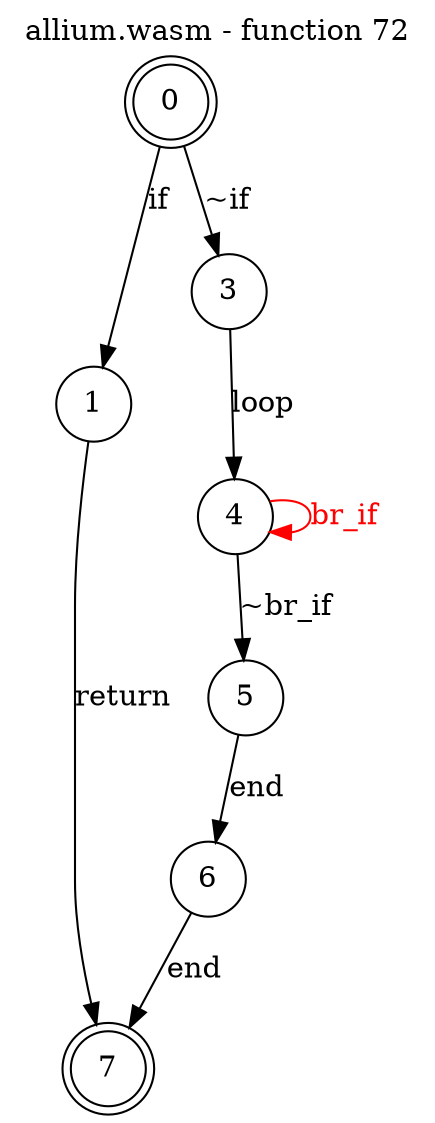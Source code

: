 digraph finite_state_machine {
    label = "allium.wasm - function 72"
    labelloc =  t
    labelfontsize = 16
    labelfontcolor = black
    labelfontname = "Helvetica"
    node [shape = doublecircle]; 0 7;
    node [shape = circle];
    0 -> 1[label="if"];
    0 -> 3[label="~if"];
    1 -> 7[label="return"];
    3 -> 4[label="loop"];
    4 -> 5[label="~br_if"];
    4 -> 4[color="red" fontcolor="red" label="br_if"];
    5 -> 6[label="end"];
    6 -> 7[label="end"];
}
